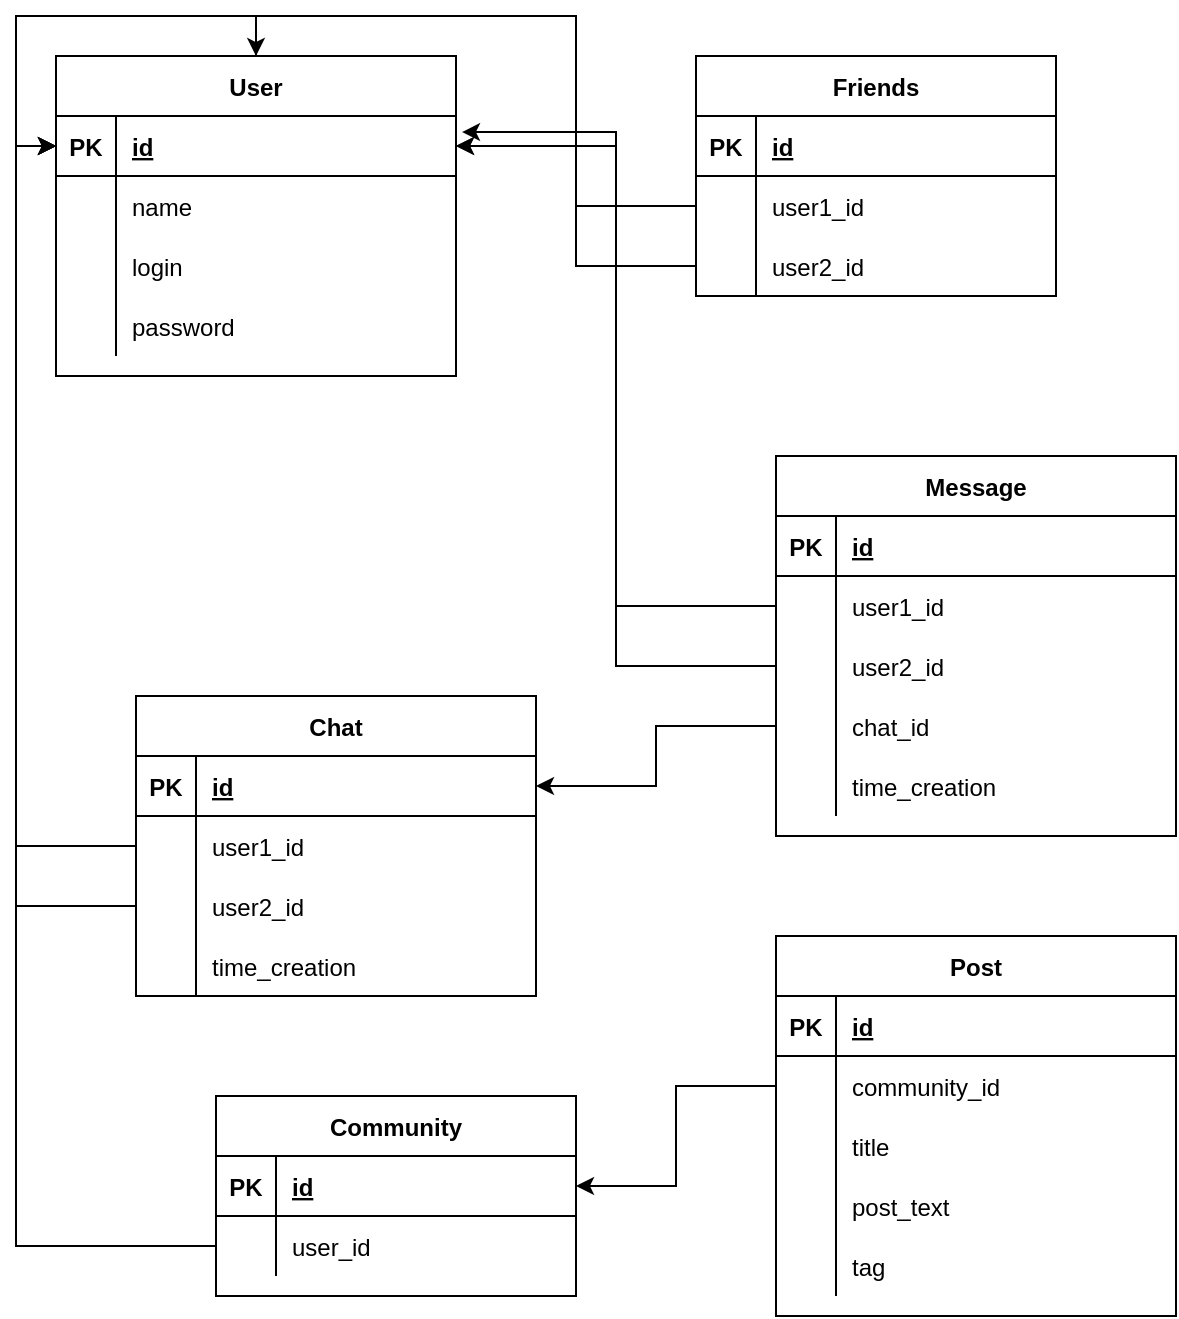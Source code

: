 <mxfile version="13.8.0" type="github">
  <diagram id="LzIRdr-gQfE_BsBrHv4O" name="Страница 1">
    <mxGraphModel dx="946" dy="662" grid="1" gridSize="10" guides="1" tooltips="1" connect="1" arrows="1" fold="1" page="1" pageScale="1" pageWidth="827" pageHeight="1169" math="0" shadow="0">
      <root>
        <mxCell id="0" />
        <mxCell id="1" parent="0" />
        <mxCell id="KTERjeoGc3Tnx2X9vEPM-27" value="Message" style="shape=table;startSize=30;container=1;collapsible=1;childLayout=tableLayout;fixedRows=1;rowLines=0;fontStyle=1;align=center;resizeLast=1;" vertex="1" parent="1">
          <mxGeometry x="440" y="320" width="200" height="190" as="geometry" />
        </mxCell>
        <mxCell id="KTERjeoGc3Tnx2X9vEPM-28" value="" style="shape=partialRectangle;collapsible=0;dropTarget=0;pointerEvents=0;fillColor=none;top=0;left=0;bottom=1;right=0;points=[[0,0.5],[1,0.5]];portConstraint=eastwest;" vertex="1" parent="KTERjeoGc3Tnx2X9vEPM-27">
          <mxGeometry y="30" width="200" height="30" as="geometry" />
        </mxCell>
        <mxCell id="KTERjeoGc3Tnx2X9vEPM-29" value="PK" style="shape=partialRectangle;connectable=0;fillColor=none;top=0;left=0;bottom=0;right=0;fontStyle=1;overflow=hidden;" vertex="1" parent="KTERjeoGc3Tnx2X9vEPM-28">
          <mxGeometry width="30" height="30" as="geometry" />
        </mxCell>
        <mxCell id="KTERjeoGc3Tnx2X9vEPM-30" value="id" style="shape=partialRectangle;connectable=0;fillColor=none;top=0;left=0;bottom=0;right=0;align=left;spacingLeft=6;fontStyle=5;overflow=hidden;" vertex="1" parent="KTERjeoGc3Tnx2X9vEPM-28">
          <mxGeometry x="30" width="170" height="30" as="geometry" />
        </mxCell>
        <mxCell id="KTERjeoGc3Tnx2X9vEPM-31" value="" style="shape=partialRectangle;collapsible=0;dropTarget=0;pointerEvents=0;fillColor=none;top=0;left=0;bottom=0;right=0;points=[[0,0.5],[1,0.5]];portConstraint=eastwest;" vertex="1" parent="KTERjeoGc3Tnx2X9vEPM-27">
          <mxGeometry y="60" width="200" height="30" as="geometry" />
        </mxCell>
        <mxCell id="KTERjeoGc3Tnx2X9vEPM-32" value="" style="shape=partialRectangle;connectable=0;fillColor=none;top=0;left=0;bottom=0;right=0;editable=1;overflow=hidden;" vertex="1" parent="KTERjeoGc3Tnx2X9vEPM-31">
          <mxGeometry width="30" height="30" as="geometry" />
        </mxCell>
        <mxCell id="KTERjeoGc3Tnx2X9vEPM-33" value="user1_id" style="shape=partialRectangle;connectable=0;fillColor=none;top=0;left=0;bottom=0;right=0;align=left;spacingLeft=6;overflow=hidden;" vertex="1" parent="KTERjeoGc3Tnx2X9vEPM-31">
          <mxGeometry x="30" width="170" height="30" as="geometry" />
        </mxCell>
        <mxCell id="KTERjeoGc3Tnx2X9vEPM-34" value="" style="shape=partialRectangle;collapsible=0;dropTarget=0;pointerEvents=0;fillColor=none;top=0;left=0;bottom=0;right=0;points=[[0,0.5],[1,0.5]];portConstraint=eastwest;" vertex="1" parent="KTERjeoGc3Tnx2X9vEPM-27">
          <mxGeometry y="90" width="200" height="30" as="geometry" />
        </mxCell>
        <mxCell id="KTERjeoGc3Tnx2X9vEPM-35" value="" style="shape=partialRectangle;connectable=0;fillColor=none;top=0;left=0;bottom=0;right=0;editable=1;overflow=hidden;" vertex="1" parent="KTERjeoGc3Tnx2X9vEPM-34">
          <mxGeometry width="30" height="30" as="geometry" />
        </mxCell>
        <mxCell id="KTERjeoGc3Tnx2X9vEPM-36" value="user2_id" style="shape=partialRectangle;connectable=0;fillColor=none;top=0;left=0;bottom=0;right=0;align=left;spacingLeft=6;overflow=hidden;" vertex="1" parent="KTERjeoGc3Tnx2X9vEPM-34">
          <mxGeometry x="30" width="170" height="30" as="geometry" />
        </mxCell>
        <mxCell id="KTERjeoGc3Tnx2X9vEPM-37" value="" style="shape=partialRectangle;collapsible=0;dropTarget=0;pointerEvents=0;fillColor=none;top=0;left=0;bottom=0;right=0;points=[[0,0.5],[1,0.5]];portConstraint=eastwest;" vertex="1" parent="KTERjeoGc3Tnx2X9vEPM-27">
          <mxGeometry y="120" width="200" height="30" as="geometry" />
        </mxCell>
        <mxCell id="KTERjeoGc3Tnx2X9vEPM-38" value="" style="shape=partialRectangle;connectable=0;fillColor=none;top=0;left=0;bottom=0;right=0;editable=1;overflow=hidden;" vertex="1" parent="KTERjeoGc3Tnx2X9vEPM-37">
          <mxGeometry width="30" height="30" as="geometry" />
        </mxCell>
        <mxCell id="KTERjeoGc3Tnx2X9vEPM-39" value="chat_id" style="shape=partialRectangle;connectable=0;fillColor=none;top=0;left=0;bottom=0;right=0;align=left;spacingLeft=6;overflow=hidden;" vertex="1" parent="KTERjeoGc3Tnx2X9vEPM-37">
          <mxGeometry x="30" width="170" height="30" as="geometry" />
        </mxCell>
        <mxCell id="KTERjeoGc3Tnx2X9vEPM-89" value="" style="shape=partialRectangle;collapsible=0;dropTarget=0;pointerEvents=0;fillColor=none;top=0;left=0;bottom=0;right=0;points=[[0,0.5],[1,0.5]];portConstraint=eastwest;" vertex="1" parent="KTERjeoGc3Tnx2X9vEPM-27">
          <mxGeometry y="150" width="200" height="30" as="geometry" />
        </mxCell>
        <mxCell id="KTERjeoGc3Tnx2X9vEPM-90" value="" style="shape=partialRectangle;connectable=0;fillColor=none;top=0;left=0;bottom=0;right=0;editable=1;overflow=hidden;" vertex="1" parent="KTERjeoGc3Tnx2X9vEPM-89">
          <mxGeometry width="30" height="30" as="geometry" />
        </mxCell>
        <mxCell id="KTERjeoGc3Tnx2X9vEPM-91" value="time_creation" style="shape=partialRectangle;connectable=0;fillColor=none;top=0;left=0;bottom=0;right=0;align=left;spacingLeft=6;overflow=hidden;" vertex="1" parent="KTERjeoGc3Tnx2X9vEPM-89">
          <mxGeometry x="30" width="170" height="30" as="geometry" />
        </mxCell>
        <mxCell id="KTERjeoGc3Tnx2X9vEPM-40" value="Friends" style="shape=table;startSize=30;container=1;collapsible=1;childLayout=tableLayout;fixedRows=1;rowLines=0;fontStyle=1;align=center;resizeLast=1;" vertex="1" parent="1">
          <mxGeometry x="400" y="120" width="180" height="120" as="geometry" />
        </mxCell>
        <mxCell id="KTERjeoGc3Tnx2X9vEPM-41" value="" style="shape=partialRectangle;collapsible=0;dropTarget=0;pointerEvents=0;fillColor=none;top=0;left=0;bottom=1;right=0;points=[[0,0.5],[1,0.5]];portConstraint=eastwest;" vertex="1" parent="KTERjeoGc3Tnx2X9vEPM-40">
          <mxGeometry y="30" width="180" height="30" as="geometry" />
        </mxCell>
        <mxCell id="KTERjeoGc3Tnx2X9vEPM-42" value="PK" style="shape=partialRectangle;connectable=0;fillColor=none;top=0;left=0;bottom=0;right=0;fontStyle=1;overflow=hidden;" vertex="1" parent="KTERjeoGc3Tnx2X9vEPM-41">
          <mxGeometry width="30" height="30" as="geometry" />
        </mxCell>
        <mxCell id="KTERjeoGc3Tnx2X9vEPM-43" value="id" style="shape=partialRectangle;connectable=0;fillColor=none;top=0;left=0;bottom=0;right=0;align=left;spacingLeft=6;fontStyle=5;overflow=hidden;" vertex="1" parent="KTERjeoGc3Tnx2X9vEPM-41">
          <mxGeometry x="30" width="150" height="30" as="geometry" />
        </mxCell>
        <mxCell id="KTERjeoGc3Tnx2X9vEPM-44" value="" style="shape=partialRectangle;collapsible=0;dropTarget=0;pointerEvents=0;fillColor=none;top=0;left=0;bottom=0;right=0;points=[[0,0.5],[1,0.5]];portConstraint=eastwest;" vertex="1" parent="KTERjeoGc3Tnx2X9vEPM-40">
          <mxGeometry y="60" width="180" height="30" as="geometry" />
        </mxCell>
        <mxCell id="KTERjeoGc3Tnx2X9vEPM-45" value="" style="shape=partialRectangle;connectable=0;fillColor=none;top=0;left=0;bottom=0;right=0;editable=1;overflow=hidden;" vertex="1" parent="KTERjeoGc3Tnx2X9vEPM-44">
          <mxGeometry width="30" height="30" as="geometry" />
        </mxCell>
        <mxCell id="KTERjeoGc3Tnx2X9vEPM-46" value="user1_id" style="shape=partialRectangle;connectable=0;fillColor=none;top=0;left=0;bottom=0;right=0;align=left;spacingLeft=6;overflow=hidden;" vertex="1" parent="KTERjeoGc3Tnx2X9vEPM-44">
          <mxGeometry x="30" width="150" height="30" as="geometry" />
        </mxCell>
        <mxCell id="KTERjeoGc3Tnx2X9vEPM-47" value="" style="shape=partialRectangle;collapsible=0;dropTarget=0;pointerEvents=0;fillColor=none;top=0;left=0;bottom=0;right=0;points=[[0,0.5],[1,0.5]];portConstraint=eastwest;" vertex="1" parent="KTERjeoGc3Tnx2X9vEPM-40">
          <mxGeometry y="90" width="180" height="30" as="geometry" />
        </mxCell>
        <mxCell id="KTERjeoGc3Tnx2X9vEPM-48" value="" style="shape=partialRectangle;connectable=0;fillColor=none;top=0;left=0;bottom=0;right=0;editable=1;overflow=hidden;" vertex="1" parent="KTERjeoGc3Tnx2X9vEPM-47">
          <mxGeometry width="30" height="30" as="geometry" />
        </mxCell>
        <mxCell id="KTERjeoGc3Tnx2X9vEPM-49" value="user2_id" style="shape=partialRectangle;connectable=0;fillColor=none;top=0;left=0;bottom=0;right=0;align=left;spacingLeft=6;overflow=hidden;" vertex="1" parent="KTERjeoGc3Tnx2X9vEPM-47">
          <mxGeometry x="30" width="150" height="30" as="geometry" />
        </mxCell>
        <mxCell id="KTERjeoGc3Tnx2X9vEPM-79" style="edgeStyle=orthogonalEdgeStyle;rounded=0;orthogonalLoop=1;jettySize=auto;html=1;exitX=0;exitY=0.5;exitDx=0;exitDy=0;entryX=1;entryY=0.5;entryDx=0;entryDy=0;" edge="1" parent="1" source="KTERjeoGc3Tnx2X9vEPM-31" target="KTERjeoGc3Tnx2X9vEPM-2">
          <mxGeometry relative="1" as="geometry" />
        </mxCell>
        <mxCell id="KTERjeoGc3Tnx2X9vEPM-80" style="edgeStyle=orthogonalEdgeStyle;rounded=0;orthogonalLoop=1;jettySize=auto;html=1;exitX=0;exitY=0.5;exitDx=0;exitDy=0;entryX=1.015;entryY=0.267;entryDx=0;entryDy=0;entryPerimeter=0;" edge="1" parent="1" source="KTERjeoGc3Tnx2X9vEPM-34" target="KTERjeoGc3Tnx2X9vEPM-2">
          <mxGeometry relative="1" as="geometry" />
        </mxCell>
        <mxCell id="KTERjeoGc3Tnx2X9vEPM-81" style="edgeStyle=orthogonalEdgeStyle;rounded=0;orthogonalLoop=1;jettySize=auto;html=1;exitX=0;exitY=0.5;exitDx=0;exitDy=0;entryX=1;entryY=0.5;entryDx=0;entryDy=0;" edge="1" parent="1" source="KTERjeoGc3Tnx2X9vEPM-37" target="KTERjeoGc3Tnx2X9vEPM-15">
          <mxGeometry relative="1" as="geometry" />
        </mxCell>
        <mxCell id="KTERjeoGc3Tnx2X9vEPM-14" value="Chat" style="shape=table;startSize=30;container=1;collapsible=1;childLayout=tableLayout;fixedRows=1;rowLines=0;fontStyle=1;align=center;resizeLast=1;" vertex="1" parent="1">
          <mxGeometry x="120" y="440" width="200" height="150" as="geometry" />
        </mxCell>
        <mxCell id="KTERjeoGc3Tnx2X9vEPM-15" value="" style="shape=partialRectangle;collapsible=0;dropTarget=0;pointerEvents=0;fillColor=none;top=0;left=0;bottom=1;right=0;points=[[0,0.5],[1,0.5]];portConstraint=eastwest;" vertex="1" parent="KTERjeoGc3Tnx2X9vEPM-14">
          <mxGeometry y="30" width="200" height="30" as="geometry" />
        </mxCell>
        <mxCell id="KTERjeoGc3Tnx2X9vEPM-16" value="PK" style="shape=partialRectangle;connectable=0;fillColor=none;top=0;left=0;bottom=0;right=0;fontStyle=1;overflow=hidden;" vertex="1" parent="KTERjeoGc3Tnx2X9vEPM-15">
          <mxGeometry width="30" height="30" as="geometry" />
        </mxCell>
        <mxCell id="KTERjeoGc3Tnx2X9vEPM-17" value="id" style="shape=partialRectangle;connectable=0;fillColor=none;top=0;left=0;bottom=0;right=0;align=left;spacingLeft=6;fontStyle=5;overflow=hidden;" vertex="1" parent="KTERjeoGc3Tnx2X9vEPM-15">
          <mxGeometry x="30" width="170" height="30" as="geometry" />
        </mxCell>
        <mxCell id="KTERjeoGc3Tnx2X9vEPM-18" value="" style="shape=partialRectangle;collapsible=0;dropTarget=0;pointerEvents=0;fillColor=none;top=0;left=0;bottom=0;right=0;points=[[0,0.5],[1,0.5]];portConstraint=eastwest;" vertex="1" parent="KTERjeoGc3Tnx2X9vEPM-14">
          <mxGeometry y="60" width="200" height="30" as="geometry" />
        </mxCell>
        <mxCell id="KTERjeoGc3Tnx2X9vEPM-19" value="" style="shape=partialRectangle;connectable=0;fillColor=none;top=0;left=0;bottom=0;right=0;editable=1;overflow=hidden;" vertex="1" parent="KTERjeoGc3Tnx2X9vEPM-18">
          <mxGeometry width="30" height="30" as="geometry" />
        </mxCell>
        <mxCell id="KTERjeoGc3Tnx2X9vEPM-20" value="user1_id" style="shape=partialRectangle;connectable=0;fillColor=none;top=0;left=0;bottom=0;right=0;align=left;spacingLeft=6;overflow=hidden;" vertex="1" parent="KTERjeoGc3Tnx2X9vEPM-18">
          <mxGeometry x="30" width="170" height="30" as="geometry" />
        </mxCell>
        <mxCell id="KTERjeoGc3Tnx2X9vEPM-21" value="" style="shape=partialRectangle;collapsible=0;dropTarget=0;pointerEvents=0;fillColor=none;top=0;left=0;bottom=0;right=0;points=[[0,0.5],[1,0.5]];portConstraint=eastwest;" vertex="1" parent="KTERjeoGc3Tnx2X9vEPM-14">
          <mxGeometry y="90" width="200" height="30" as="geometry" />
        </mxCell>
        <mxCell id="KTERjeoGc3Tnx2X9vEPM-22" value="" style="shape=partialRectangle;connectable=0;fillColor=none;top=0;left=0;bottom=0;right=0;editable=1;overflow=hidden;" vertex="1" parent="KTERjeoGc3Tnx2X9vEPM-21">
          <mxGeometry width="30" height="30" as="geometry" />
        </mxCell>
        <mxCell id="KTERjeoGc3Tnx2X9vEPM-23" value="user2_id" style="shape=partialRectangle;connectable=0;fillColor=none;top=0;left=0;bottom=0;right=0;align=left;spacingLeft=6;overflow=hidden;" vertex="1" parent="KTERjeoGc3Tnx2X9vEPM-21">
          <mxGeometry x="30" width="170" height="30" as="geometry" />
        </mxCell>
        <mxCell id="KTERjeoGc3Tnx2X9vEPM-86" value="" style="shape=partialRectangle;collapsible=0;dropTarget=0;pointerEvents=0;fillColor=none;top=0;left=0;bottom=0;right=0;points=[[0,0.5],[1,0.5]];portConstraint=eastwest;" vertex="1" parent="KTERjeoGc3Tnx2X9vEPM-14">
          <mxGeometry y="120" width="200" height="30" as="geometry" />
        </mxCell>
        <mxCell id="KTERjeoGc3Tnx2X9vEPM-87" value="" style="shape=partialRectangle;connectable=0;fillColor=none;top=0;left=0;bottom=0;right=0;editable=1;overflow=hidden;" vertex="1" parent="KTERjeoGc3Tnx2X9vEPM-86">
          <mxGeometry width="30" height="30" as="geometry" />
        </mxCell>
        <mxCell id="KTERjeoGc3Tnx2X9vEPM-88" value="time_creation" style="shape=partialRectangle;connectable=0;fillColor=none;top=0;left=0;bottom=0;right=0;align=left;spacingLeft=6;overflow=hidden;" vertex="1" parent="KTERjeoGc3Tnx2X9vEPM-86">
          <mxGeometry x="30" width="170" height="30" as="geometry" />
        </mxCell>
        <mxCell id="KTERjeoGc3Tnx2X9vEPM-82" style="edgeStyle=orthogonalEdgeStyle;rounded=0;orthogonalLoop=1;jettySize=auto;html=1;exitX=0;exitY=0.5;exitDx=0;exitDy=0;entryX=0.5;entryY=0;entryDx=0;entryDy=0;" edge="1" parent="1" source="KTERjeoGc3Tnx2X9vEPM-44" target="KTERjeoGc3Tnx2X9vEPM-1">
          <mxGeometry relative="1" as="geometry" />
        </mxCell>
        <mxCell id="KTERjeoGc3Tnx2X9vEPM-83" style="edgeStyle=orthogonalEdgeStyle;rounded=0;orthogonalLoop=1;jettySize=auto;html=1;exitX=0;exitY=0.5;exitDx=0;exitDy=0;entryX=1;entryY=0.5;entryDx=0;entryDy=0;" edge="1" parent="1" source="KTERjeoGc3Tnx2X9vEPM-47" target="KTERjeoGc3Tnx2X9vEPM-2">
          <mxGeometry relative="1" as="geometry" />
        </mxCell>
        <mxCell id="KTERjeoGc3Tnx2X9vEPM-1" value="User" style="shape=table;startSize=30;container=1;collapsible=1;childLayout=tableLayout;fixedRows=1;rowLines=0;fontStyle=1;align=center;resizeLast=1;" vertex="1" parent="1">
          <mxGeometry x="80" y="120" width="200" height="160" as="geometry" />
        </mxCell>
        <mxCell id="KTERjeoGc3Tnx2X9vEPM-2" value="" style="shape=partialRectangle;collapsible=0;dropTarget=0;pointerEvents=0;fillColor=none;top=0;left=0;bottom=1;right=0;points=[[0,0.5],[1,0.5]];portConstraint=eastwest;" vertex="1" parent="KTERjeoGc3Tnx2X9vEPM-1">
          <mxGeometry y="30" width="200" height="30" as="geometry" />
        </mxCell>
        <mxCell id="KTERjeoGc3Tnx2X9vEPM-3" value="PK" style="shape=partialRectangle;connectable=0;fillColor=none;top=0;left=0;bottom=0;right=0;fontStyle=1;overflow=hidden;" vertex="1" parent="KTERjeoGc3Tnx2X9vEPM-2">
          <mxGeometry width="30" height="30" as="geometry" />
        </mxCell>
        <mxCell id="KTERjeoGc3Tnx2X9vEPM-4" value="id" style="shape=partialRectangle;connectable=0;fillColor=none;top=0;left=0;bottom=0;right=0;align=left;spacingLeft=6;fontStyle=5;overflow=hidden;" vertex="1" parent="KTERjeoGc3Tnx2X9vEPM-2">
          <mxGeometry x="30" width="170" height="30" as="geometry" />
        </mxCell>
        <mxCell id="KTERjeoGc3Tnx2X9vEPM-5" value="" style="shape=partialRectangle;collapsible=0;dropTarget=0;pointerEvents=0;fillColor=none;top=0;left=0;bottom=0;right=0;points=[[0,0.5],[1,0.5]];portConstraint=eastwest;" vertex="1" parent="KTERjeoGc3Tnx2X9vEPM-1">
          <mxGeometry y="60" width="200" height="30" as="geometry" />
        </mxCell>
        <mxCell id="KTERjeoGc3Tnx2X9vEPM-6" value="" style="shape=partialRectangle;connectable=0;fillColor=none;top=0;left=0;bottom=0;right=0;editable=1;overflow=hidden;" vertex="1" parent="KTERjeoGc3Tnx2X9vEPM-5">
          <mxGeometry width="30" height="30" as="geometry" />
        </mxCell>
        <mxCell id="KTERjeoGc3Tnx2X9vEPM-7" value="name" style="shape=partialRectangle;connectable=0;fillColor=none;top=0;left=0;bottom=0;right=0;align=left;spacingLeft=6;overflow=hidden;" vertex="1" parent="KTERjeoGc3Tnx2X9vEPM-5">
          <mxGeometry x="30" width="170" height="30" as="geometry" />
        </mxCell>
        <mxCell id="KTERjeoGc3Tnx2X9vEPM-8" value="" style="shape=partialRectangle;collapsible=0;dropTarget=0;pointerEvents=0;fillColor=none;top=0;left=0;bottom=0;right=0;points=[[0,0.5],[1,0.5]];portConstraint=eastwest;" vertex="1" parent="KTERjeoGc3Tnx2X9vEPM-1">
          <mxGeometry y="90" width="200" height="30" as="geometry" />
        </mxCell>
        <mxCell id="KTERjeoGc3Tnx2X9vEPM-9" value="" style="shape=partialRectangle;connectable=0;fillColor=none;top=0;left=0;bottom=0;right=0;editable=1;overflow=hidden;" vertex="1" parent="KTERjeoGc3Tnx2X9vEPM-8">
          <mxGeometry width="30" height="30" as="geometry" />
        </mxCell>
        <mxCell id="KTERjeoGc3Tnx2X9vEPM-10" value="login" style="shape=partialRectangle;connectable=0;fillColor=none;top=0;left=0;bottom=0;right=0;align=left;spacingLeft=6;overflow=hidden;" vertex="1" parent="KTERjeoGc3Tnx2X9vEPM-8">
          <mxGeometry x="30" width="170" height="30" as="geometry" />
        </mxCell>
        <mxCell id="KTERjeoGc3Tnx2X9vEPM-11" value="" style="shape=partialRectangle;collapsible=0;dropTarget=0;pointerEvents=0;fillColor=none;top=0;left=0;bottom=0;right=0;points=[[0,0.5],[1,0.5]];portConstraint=eastwest;" vertex="1" parent="KTERjeoGc3Tnx2X9vEPM-1">
          <mxGeometry y="120" width="200" height="30" as="geometry" />
        </mxCell>
        <mxCell id="KTERjeoGc3Tnx2X9vEPM-12" value="" style="shape=partialRectangle;connectable=0;fillColor=none;top=0;left=0;bottom=0;right=0;editable=1;overflow=hidden;" vertex="1" parent="KTERjeoGc3Tnx2X9vEPM-11">
          <mxGeometry width="30" height="30" as="geometry" />
        </mxCell>
        <mxCell id="KTERjeoGc3Tnx2X9vEPM-13" value="password" style="shape=partialRectangle;connectable=0;fillColor=none;top=0;left=0;bottom=0;right=0;align=left;spacingLeft=6;overflow=hidden;" vertex="1" parent="KTERjeoGc3Tnx2X9vEPM-11">
          <mxGeometry x="30" width="170" height="30" as="geometry" />
        </mxCell>
        <mxCell id="KTERjeoGc3Tnx2X9vEPM-121" style="edgeStyle=orthogonalEdgeStyle;rounded=0;orthogonalLoop=1;jettySize=auto;html=1;exitX=0.5;exitY=0;exitDx=0;exitDy=0;entryX=0;entryY=0.5;entryDx=0;entryDy=0;" edge="1" parent="KTERjeoGc3Tnx2X9vEPM-1" source="KTERjeoGc3Tnx2X9vEPM-1" target="KTERjeoGc3Tnx2X9vEPM-2">
          <mxGeometry relative="1" as="geometry" />
        </mxCell>
        <mxCell id="KTERjeoGc3Tnx2X9vEPM-84" style="edgeStyle=orthogonalEdgeStyle;rounded=0;orthogonalLoop=1;jettySize=auto;html=1;exitX=0;exitY=0.5;exitDx=0;exitDy=0;entryX=0;entryY=0.5;entryDx=0;entryDy=0;" edge="1" parent="1" source="KTERjeoGc3Tnx2X9vEPM-18" target="KTERjeoGc3Tnx2X9vEPM-2">
          <mxGeometry relative="1" as="geometry" />
        </mxCell>
        <mxCell id="KTERjeoGc3Tnx2X9vEPM-85" style="edgeStyle=orthogonalEdgeStyle;rounded=0;orthogonalLoop=1;jettySize=auto;html=1;exitX=0;exitY=0.5;exitDx=0;exitDy=0;entryX=0;entryY=0.5;entryDx=0;entryDy=0;" edge="1" parent="1" source="KTERjeoGc3Tnx2X9vEPM-21" target="KTERjeoGc3Tnx2X9vEPM-2">
          <mxGeometry relative="1" as="geometry">
            <mxPoint x="70" y="170" as="targetPoint" />
          </mxGeometry>
        </mxCell>
        <mxCell id="KTERjeoGc3Tnx2X9vEPM-92" value="Post" style="shape=table;startSize=30;container=1;collapsible=1;childLayout=tableLayout;fixedRows=1;rowLines=0;fontStyle=1;align=center;resizeLast=1;" vertex="1" parent="1">
          <mxGeometry x="440" y="560" width="200" height="190" as="geometry" />
        </mxCell>
        <mxCell id="KTERjeoGc3Tnx2X9vEPM-93" value="" style="shape=partialRectangle;collapsible=0;dropTarget=0;pointerEvents=0;fillColor=none;top=0;left=0;bottom=1;right=0;points=[[0,0.5],[1,0.5]];portConstraint=eastwest;" vertex="1" parent="KTERjeoGc3Tnx2X9vEPM-92">
          <mxGeometry y="30" width="200" height="30" as="geometry" />
        </mxCell>
        <mxCell id="KTERjeoGc3Tnx2X9vEPM-94" value="PK" style="shape=partialRectangle;connectable=0;fillColor=none;top=0;left=0;bottom=0;right=0;fontStyle=1;overflow=hidden;" vertex="1" parent="KTERjeoGc3Tnx2X9vEPM-93">
          <mxGeometry width="30" height="30" as="geometry" />
        </mxCell>
        <mxCell id="KTERjeoGc3Tnx2X9vEPM-95" value="id" style="shape=partialRectangle;connectable=0;fillColor=none;top=0;left=0;bottom=0;right=0;align=left;spacingLeft=6;fontStyle=5;overflow=hidden;" vertex="1" parent="KTERjeoGc3Tnx2X9vEPM-93">
          <mxGeometry x="30" width="170" height="30" as="geometry" />
        </mxCell>
        <mxCell id="KTERjeoGc3Tnx2X9vEPM-122" value="" style="shape=partialRectangle;collapsible=0;dropTarget=0;pointerEvents=0;fillColor=none;top=0;left=0;bottom=0;right=0;points=[[0,0.5],[1,0.5]];portConstraint=eastwest;" vertex="1" parent="KTERjeoGc3Tnx2X9vEPM-92">
          <mxGeometry y="60" width="200" height="30" as="geometry" />
        </mxCell>
        <mxCell id="KTERjeoGc3Tnx2X9vEPM-123" value="" style="shape=partialRectangle;connectable=0;fillColor=none;top=0;left=0;bottom=0;right=0;editable=1;overflow=hidden;" vertex="1" parent="KTERjeoGc3Tnx2X9vEPM-122">
          <mxGeometry width="30" height="30" as="geometry" />
        </mxCell>
        <mxCell id="KTERjeoGc3Tnx2X9vEPM-124" value="community_id" style="shape=partialRectangle;connectable=0;fillColor=none;top=0;left=0;bottom=0;right=0;align=left;spacingLeft=6;overflow=hidden;" vertex="1" parent="KTERjeoGc3Tnx2X9vEPM-122">
          <mxGeometry x="30" width="170" height="30" as="geometry" />
        </mxCell>
        <mxCell id="KTERjeoGc3Tnx2X9vEPM-96" value="" style="shape=partialRectangle;collapsible=0;dropTarget=0;pointerEvents=0;fillColor=none;top=0;left=0;bottom=0;right=0;points=[[0,0.5],[1,0.5]];portConstraint=eastwest;" vertex="1" parent="KTERjeoGc3Tnx2X9vEPM-92">
          <mxGeometry y="90" width="200" height="30" as="geometry" />
        </mxCell>
        <mxCell id="KTERjeoGc3Tnx2X9vEPM-97" value="" style="shape=partialRectangle;connectable=0;fillColor=none;top=0;left=0;bottom=0;right=0;editable=1;overflow=hidden;" vertex="1" parent="KTERjeoGc3Tnx2X9vEPM-96">
          <mxGeometry width="30" height="30" as="geometry" />
        </mxCell>
        <mxCell id="KTERjeoGc3Tnx2X9vEPM-98" value="title" style="shape=partialRectangle;connectable=0;fillColor=none;top=0;left=0;bottom=0;right=0;align=left;spacingLeft=6;overflow=hidden;" vertex="1" parent="KTERjeoGc3Tnx2X9vEPM-96">
          <mxGeometry x="30" width="170" height="30" as="geometry" />
        </mxCell>
        <mxCell id="KTERjeoGc3Tnx2X9vEPM-99" value="" style="shape=partialRectangle;collapsible=0;dropTarget=0;pointerEvents=0;fillColor=none;top=0;left=0;bottom=0;right=0;points=[[0,0.5],[1,0.5]];portConstraint=eastwest;" vertex="1" parent="KTERjeoGc3Tnx2X9vEPM-92">
          <mxGeometry y="120" width="200" height="30" as="geometry" />
        </mxCell>
        <mxCell id="KTERjeoGc3Tnx2X9vEPM-100" value="" style="shape=partialRectangle;connectable=0;fillColor=none;top=0;left=0;bottom=0;right=0;editable=1;overflow=hidden;" vertex="1" parent="KTERjeoGc3Tnx2X9vEPM-99">
          <mxGeometry width="30" height="30" as="geometry" />
        </mxCell>
        <mxCell id="KTERjeoGc3Tnx2X9vEPM-101" value="post_text" style="shape=partialRectangle;connectable=0;fillColor=none;top=0;left=0;bottom=0;right=0;align=left;spacingLeft=6;overflow=hidden;" vertex="1" parent="KTERjeoGc3Tnx2X9vEPM-99">
          <mxGeometry x="30" width="170" height="30" as="geometry" />
        </mxCell>
        <mxCell id="KTERjeoGc3Tnx2X9vEPM-102" value="" style="shape=partialRectangle;collapsible=0;dropTarget=0;pointerEvents=0;fillColor=none;top=0;left=0;bottom=0;right=0;points=[[0,0.5],[1,0.5]];portConstraint=eastwest;" vertex="1" parent="KTERjeoGc3Tnx2X9vEPM-92">
          <mxGeometry y="150" width="200" height="30" as="geometry" />
        </mxCell>
        <mxCell id="KTERjeoGc3Tnx2X9vEPM-103" value="" style="shape=partialRectangle;connectable=0;fillColor=none;top=0;left=0;bottom=0;right=0;editable=1;overflow=hidden;" vertex="1" parent="KTERjeoGc3Tnx2X9vEPM-102">
          <mxGeometry width="30" height="30" as="geometry" />
        </mxCell>
        <mxCell id="KTERjeoGc3Tnx2X9vEPM-104" value="tag" style="shape=partialRectangle;connectable=0;fillColor=none;top=0;left=0;bottom=0;right=0;align=left;spacingLeft=6;overflow=hidden;" vertex="1" parent="KTERjeoGc3Tnx2X9vEPM-102">
          <mxGeometry x="30" width="170" height="30" as="geometry" />
        </mxCell>
        <mxCell id="KTERjeoGc3Tnx2X9vEPM-105" value="Community" style="shape=table;startSize=30;container=1;collapsible=1;childLayout=tableLayout;fixedRows=1;rowLines=0;fontStyle=1;align=center;resizeLast=1;" vertex="1" parent="1">
          <mxGeometry x="160" y="640" width="180" height="100" as="geometry" />
        </mxCell>
        <mxCell id="KTERjeoGc3Tnx2X9vEPM-106" value="" style="shape=partialRectangle;collapsible=0;dropTarget=0;pointerEvents=0;fillColor=none;top=0;left=0;bottom=1;right=0;points=[[0,0.5],[1,0.5]];portConstraint=eastwest;" vertex="1" parent="KTERjeoGc3Tnx2X9vEPM-105">
          <mxGeometry y="30" width="180" height="30" as="geometry" />
        </mxCell>
        <mxCell id="KTERjeoGc3Tnx2X9vEPM-107" value="PK" style="shape=partialRectangle;connectable=0;fillColor=none;top=0;left=0;bottom=0;right=0;fontStyle=1;overflow=hidden;" vertex="1" parent="KTERjeoGc3Tnx2X9vEPM-106">
          <mxGeometry width="30" height="30" as="geometry" />
        </mxCell>
        <mxCell id="KTERjeoGc3Tnx2X9vEPM-108" value="id" style="shape=partialRectangle;connectable=0;fillColor=none;top=0;left=0;bottom=0;right=0;align=left;spacingLeft=6;fontStyle=5;overflow=hidden;" vertex="1" parent="KTERjeoGc3Tnx2X9vEPM-106">
          <mxGeometry x="30" width="150" height="30" as="geometry" />
        </mxCell>
        <mxCell id="KTERjeoGc3Tnx2X9vEPM-109" value="" style="shape=partialRectangle;collapsible=0;dropTarget=0;pointerEvents=0;fillColor=none;top=0;left=0;bottom=0;right=0;points=[[0,0.5],[1,0.5]];portConstraint=eastwest;" vertex="1" parent="KTERjeoGc3Tnx2X9vEPM-105">
          <mxGeometry y="60" width="180" height="30" as="geometry" />
        </mxCell>
        <mxCell id="KTERjeoGc3Tnx2X9vEPM-110" value="" style="shape=partialRectangle;connectable=0;fillColor=none;top=0;left=0;bottom=0;right=0;editable=1;overflow=hidden;" vertex="1" parent="KTERjeoGc3Tnx2X9vEPM-109">
          <mxGeometry width="30" height="30" as="geometry" />
        </mxCell>
        <mxCell id="KTERjeoGc3Tnx2X9vEPM-111" value="user_id" style="shape=partialRectangle;connectable=0;fillColor=none;top=0;left=0;bottom=0;right=0;align=left;spacingLeft=6;overflow=hidden;" vertex="1" parent="KTERjeoGc3Tnx2X9vEPM-109">
          <mxGeometry x="30" width="150" height="30" as="geometry" />
        </mxCell>
        <mxCell id="KTERjeoGc3Tnx2X9vEPM-125" style="edgeStyle=orthogonalEdgeStyle;rounded=0;orthogonalLoop=1;jettySize=auto;html=1;exitX=0;exitY=0.5;exitDx=0;exitDy=0;entryX=1;entryY=0.5;entryDx=0;entryDy=0;" edge="1" parent="1" source="KTERjeoGc3Tnx2X9vEPM-122" target="KTERjeoGc3Tnx2X9vEPM-106">
          <mxGeometry relative="1" as="geometry" />
        </mxCell>
        <mxCell id="KTERjeoGc3Tnx2X9vEPM-126" style="edgeStyle=orthogonalEdgeStyle;rounded=0;orthogonalLoop=1;jettySize=auto;html=1;exitX=0;exitY=0.5;exitDx=0;exitDy=0;entryX=0;entryY=0.5;entryDx=0;entryDy=0;" edge="1" parent="1" source="KTERjeoGc3Tnx2X9vEPM-109" target="KTERjeoGc3Tnx2X9vEPM-2">
          <mxGeometry relative="1" as="geometry" />
        </mxCell>
      </root>
    </mxGraphModel>
  </diagram>
</mxfile>
